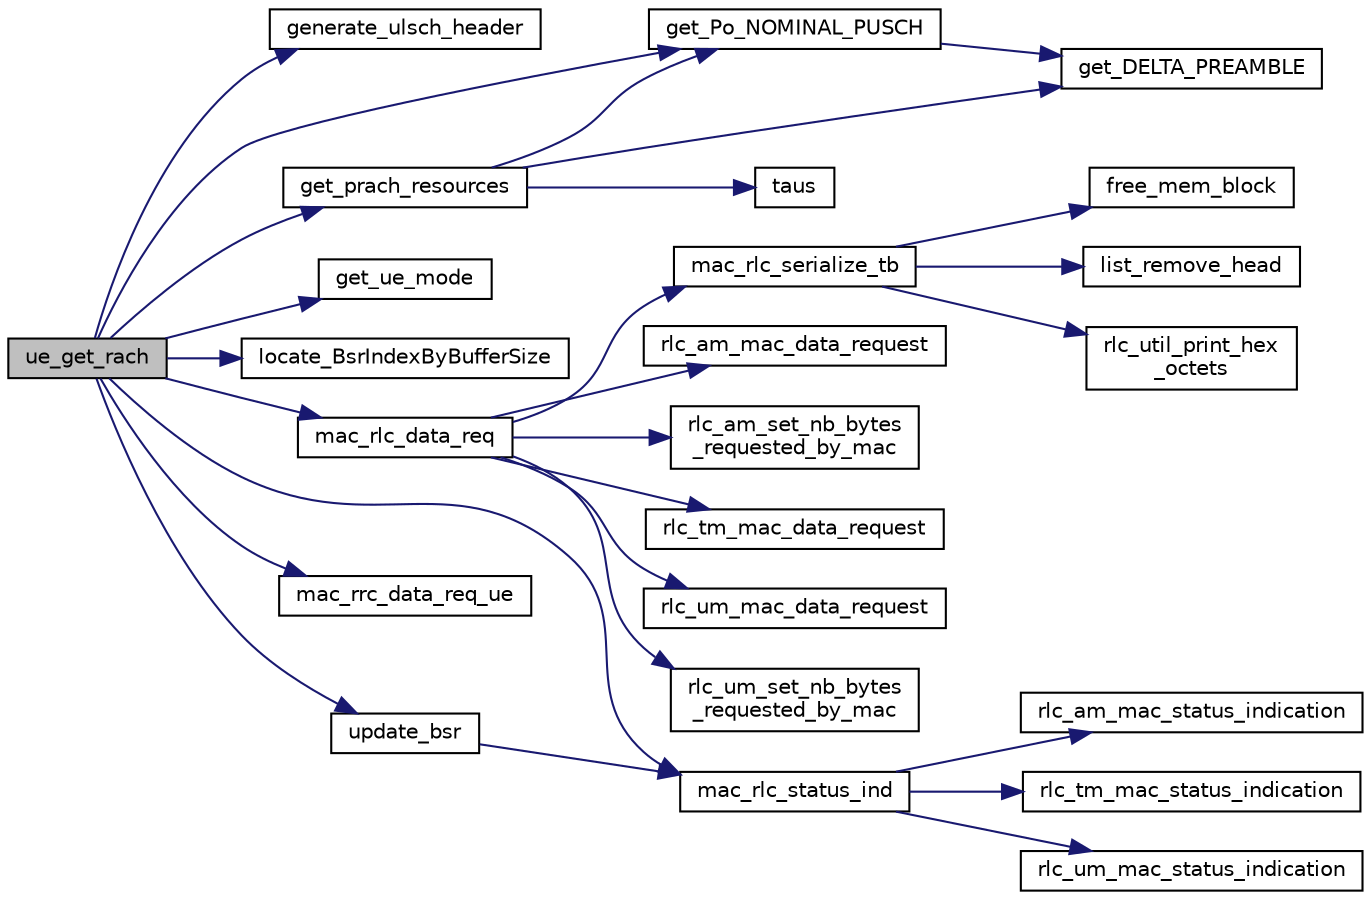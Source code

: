 digraph "ue_get_rach"
{
 // LATEX_PDF_SIZE
  edge [fontname="Helvetica",fontsize="10",labelfontname="Helvetica",labelfontsize="10"];
  node [fontname="Helvetica",fontsize="10",shape=record];
  rankdir="LR";
  Node1 [label="ue_get_rach",height=0.2,width=0.4,color="black", fillcolor="grey75", style="filled", fontcolor="black",tooltip=" "];
  Node1 -> Node2 [color="midnightblue",fontsize="10",style="solid",fontname="Helvetica"];
  Node2 [label="generate_ulsch_header",height=0.2,width=0.4,color="black", fillcolor="white", style="filled",URL="$group____mac.html#gaadee4cb8418dde9ed744fc370d77fadc",tooltip=" "];
  Node1 -> Node3 [color="midnightblue",fontsize="10",style="solid",fontname="Helvetica"];
  Node3 [label="get_Po_NOMINAL_PUSCH",height=0.2,width=0.4,color="black", fillcolor="white", style="filled",URL="$group____mac.html#ga006cf5eeb630be78d5af484e9a8365c5",tooltip="Function for UE/PHY to compute PUSCH transmit power in power-control procedure."];
  Node3 -> Node4 [color="midnightblue",fontsize="10",style="solid",fontname="Helvetica"];
  Node4 [label="get_DELTA_PREAMBLE",height=0.2,width=0.4,color="black", fillcolor="white", style="filled",URL="$group____mac.html#gab92d037aa7a105bc0910d4fb11980614",tooltip="Function to compute DELTA_PREAMBLE from 36.321 (for RA power ramping procedure and Msg3 PUSCH power c..."];
  Node1 -> Node5 [color="midnightblue",fontsize="10",style="solid",fontname="Helvetica"];
  Node5 [label="get_prach_resources",height=0.2,width=0.4,color="black", fillcolor="white", style="filled",URL="$ra__procedures_8c.html#ab11eedad6583cd019cc9b39ef5cba12c",tooltip="This routine implements Section 5.1.2 (UE Random Access Resource Selection) from 36...."];
  Node5 -> Node4 [color="midnightblue",fontsize="10",style="solid",fontname="Helvetica"];
  Node5 -> Node3 [color="midnightblue",fontsize="10",style="solid",fontname="Helvetica"];
  Node5 -> Node6 [color="midnightblue",fontsize="10",style="solid",fontname="Helvetica"];
  Node6 [label="taus",height=0.2,width=0.4,color="black", fillcolor="white", style="filled",URL="$oml_8h.html#a362f00415eaebca7255f9c4d08bd9fd6",tooltip="compute random number"];
  Node1 -> Node7 [color="midnightblue",fontsize="10",style="solid",fontname="Helvetica"];
  Node7 [label="get_ue_mode",height=0.2,width=0.4,color="black", fillcolor="white", style="filled",URL="$ra__procedures_8c.html#ac26e9e4c24e4264958be0b79f70a8df7",tooltip=" "];
  Node1 -> Node8 [color="midnightblue",fontsize="10",style="solid",fontname="Helvetica"];
  Node8 [label="locate_BsrIndexByBufferSize",height=0.2,width=0.4,color="black", fillcolor="white", style="filled",URL="$group____mac.html#ga4dab46b3b19835e358e4cf603f04a79f",tooltip=" "];
  Node1 -> Node9 [color="midnightblue",fontsize="10",style="solid",fontname="Helvetica"];
  Node9 [label="mac_rlc_data_req",height=0.2,width=0.4,color="black", fillcolor="white", style="filled",URL="$group__em.html#ga5bde199cb9915e86997f39fc5539065e",tooltip=" "];
  Node9 -> Node10 [color="midnightblue",fontsize="10",style="solid",fontname="Helvetica"];
  Node10 [label="mac_rlc_serialize_tb",height=0.2,width=0.4,color="black", fillcolor="white", style="filled",URL="$group__em.html#ga193605f70003c8515ed9f022cfac2015",tooltip="Serialize a list of transport blocks coming from RLC in order to be processed by MAC."];
  Node10 -> Node11 [color="midnightblue",fontsize="10",style="solid",fontname="Helvetica"];
  Node11 [label="free_mem_block",height=0.2,width=0.4,color="black", fillcolor="white", style="filled",URL="$mem__block_8c.html#a3465e37844438c1cc552c197a2cfbbfd",tooltip=" "];
  Node10 -> Node12 [color="midnightblue",fontsize="10",style="solid",fontname="Helvetica"];
  Node12 [label="list_remove_head",height=0.2,width=0.4,color="black", fillcolor="white", style="filled",URL="$list_8c.html#a68bb206a4e50e2f9f27ca4c051a84dc5",tooltip=" "];
  Node10 -> Node13 [color="midnightblue",fontsize="10",style="solid",fontname="Helvetica"];
  Node13 [label="rlc_util_print_hex\l_octets",height=0.2,width=0.4,color="black", fillcolor="white", style="filled",URL="$group__em.html#ga9080083e27a8fc3d61451b6d4d7c8f3b",tooltip=" "];
  Node9 -> Node14 [color="midnightblue",fontsize="10",style="solid",fontname="Helvetica"];
  Node14 [label="rlc_am_mac_data_request",height=0.2,width=0.4,color="black", fillcolor="white", style="filled",URL="$group__em.html#ga6f2739955f3e6abe518d31824876ca98",tooltip="Gives PDUs to lower layer MAC."];
  Node9 -> Node15 [color="midnightblue",fontsize="10",style="solid",fontname="Helvetica"];
  Node15 [label="rlc_am_set_nb_bytes\l_requested_by_mac",height=0.2,width=0.4,color="black", fillcolor="white", style="filled",URL="$group__em.html#gab6b2d96761351ad26b7334b15994a671",tooltip="Set available TBS for RLC Tx just before am_mac_data_request. Used for UE only."];
  Node9 -> Node16 [color="midnightblue",fontsize="10",style="solid",fontname="Helvetica"];
  Node16 [label="rlc_tm_mac_data_request",height=0.2,width=0.4,color="black", fillcolor="white", style="filled",URL="$group__em.html#ga26c5517f197b5c01886d841c506e6c96",tooltip="Gives PDUs to lower layer MAC."];
  Node9 -> Node17 [color="midnightblue",fontsize="10",style="solid",fontname="Helvetica"];
  Node17 [label="rlc_um_mac_data_request",height=0.2,width=0.4,color="black", fillcolor="white", style="filled",URL="$group__em.html#ga8ba463e8b0085109257c0b4665821295",tooltip=" "];
  Node9 -> Node18 [color="midnightblue",fontsize="10",style="solid",fontname="Helvetica"];
  Node18 [label="rlc_um_set_nb_bytes\l_requested_by_mac",height=0.2,width=0.4,color="black", fillcolor="white", style="filled",URL="$group__em.html#ga1c496e79d4408b04297c4518771096f0",tooltip=" "];
  Node1 -> Node19 [color="midnightblue",fontsize="10",style="solid",fontname="Helvetica"];
  Node19 [label="mac_rlc_status_ind",height=0.2,width=0.4,color="black", fillcolor="white", style="filled",URL="$group__em.html#gab02bd6cca3f46350ea44e5afbd3282da",tooltip=" "];
  Node19 -> Node20 [color="midnightblue",fontsize="10",style="solid",fontname="Helvetica"];
  Node20 [label="rlc_am_mac_status_indication",height=0.2,width=0.4,color="black", fillcolor="white", style="filled",URL="$group__em.html#ga15180e8939fdaa3460571097725529d1",tooltip="Request the maximum number of bytes that can be served by RLC instance to MAC and fix the amount of b..."];
  Node19 -> Node21 [color="midnightblue",fontsize="10",style="solid",fontname="Helvetica"];
  Node21 [label="rlc_tm_mac_status_indication",height=0.2,width=0.4,color="black", fillcolor="white", style="filled",URL="$group__em.html#gab2b184fc692c5735e92172c469508824",tooltip=" "];
  Node19 -> Node22 [color="midnightblue",fontsize="10",style="solid",fontname="Helvetica"];
  Node22 [label="rlc_um_mac_status_indication",height=0.2,width=0.4,color="black", fillcolor="white", style="filled",URL="$group__em.html#ga081443f7a65ddc28f9a462ea0c8a5e93",tooltip=" "];
  Node1 -> Node23 [color="midnightblue",fontsize="10",style="solid",fontname="Helvetica"];
  Node23 [label="mac_rrc_data_req_ue",height=0.2,width=0.4,color="black", fillcolor="white", style="filled",URL="$group____rrc.html#ga5c85ce9947dc816c418b9df12c76122b",tooltip=" "];
  Node1 -> Node24 [color="midnightblue",fontsize="10",style="solid",fontname="Helvetica"];
  Node24 [label="update_bsr",height=0.2,width=0.4,color="black", fillcolor="white", style="filled",URL="$group____mac.html#gaddd0ec59a529e99f88eeb2d10e4278a9",tooltip=" "];
  Node24 -> Node19 [color="midnightblue",fontsize="10",style="solid",fontname="Helvetica"];
}
